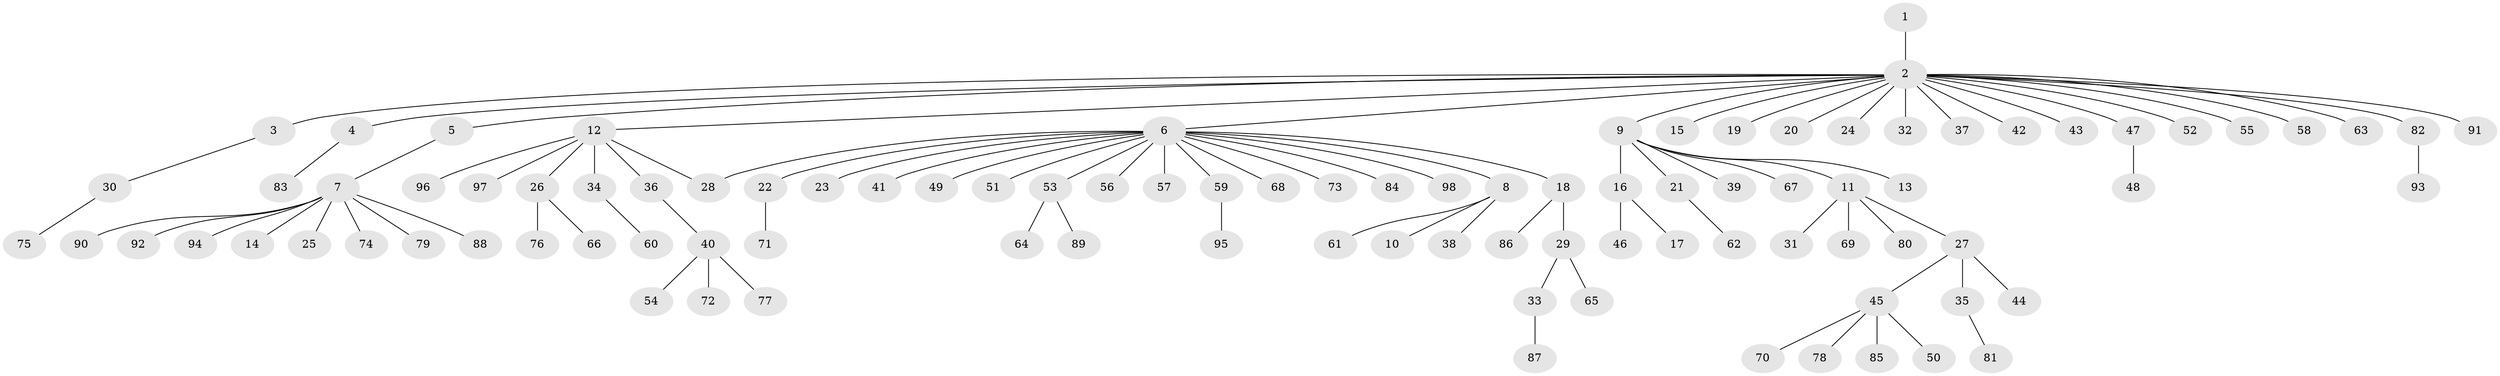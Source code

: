 // coarse degree distribution, {1: 0.8088235294117647, 22: 0.014705882352941176, 2: 0.10294117647058823, 17: 0.014705882352941176, 9: 0.014705882352941176, 3: 0.014705882352941176, 10: 0.014705882352941176, 6: 0.014705882352941176}
// Generated by graph-tools (version 1.1) at 2025/18/03/04/25 18:18:05]
// undirected, 98 vertices, 98 edges
graph export_dot {
graph [start="1"]
  node [color=gray90,style=filled];
  1;
  2;
  3;
  4;
  5;
  6;
  7;
  8;
  9;
  10;
  11;
  12;
  13;
  14;
  15;
  16;
  17;
  18;
  19;
  20;
  21;
  22;
  23;
  24;
  25;
  26;
  27;
  28;
  29;
  30;
  31;
  32;
  33;
  34;
  35;
  36;
  37;
  38;
  39;
  40;
  41;
  42;
  43;
  44;
  45;
  46;
  47;
  48;
  49;
  50;
  51;
  52;
  53;
  54;
  55;
  56;
  57;
  58;
  59;
  60;
  61;
  62;
  63;
  64;
  65;
  66;
  67;
  68;
  69;
  70;
  71;
  72;
  73;
  74;
  75;
  76;
  77;
  78;
  79;
  80;
  81;
  82;
  83;
  84;
  85;
  86;
  87;
  88;
  89;
  90;
  91;
  92;
  93;
  94;
  95;
  96;
  97;
  98;
  1 -- 2;
  2 -- 3;
  2 -- 4;
  2 -- 5;
  2 -- 6;
  2 -- 9;
  2 -- 12;
  2 -- 15;
  2 -- 19;
  2 -- 20;
  2 -- 24;
  2 -- 32;
  2 -- 37;
  2 -- 42;
  2 -- 43;
  2 -- 47;
  2 -- 52;
  2 -- 55;
  2 -- 58;
  2 -- 63;
  2 -- 82;
  2 -- 91;
  3 -- 30;
  4 -- 83;
  5 -- 7;
  6 -- 8;
  6 -- 18;
  6 -- 22;
  6 -- 23;
  6 -- 28;
  6 -- 41;
  6 -- 49;
  6 -- 51;
  6 -- 53;
  6 -- 56;
  6 -- 57;
  6 -- 59;
  6 -- 68;
  6 -- 73;
  6 -- 84;
  6 -- 98;
  7 -- 14;
  7 -- 25;
  7 -- 74;
  7 -- 79;
  7 -- 88;
  7 -- 90;
  7 -- 92;
  7 -- 94;
  8 -- 10;
  8 -- 38;
  8 -- 61;
  9 -- 11;
  9 -- 13;
  9 -- 16;
  9 -- 21;
  9 -- 39;
  9 -- 67;
  11 -- 27;
  11 -- 31;
  11 -- 69;
  11 -- 80;
  12 -- 26;
  12 -- 28;
  12 -- 34;
  12 -- 36;
  12 -- 96;
  12 -- 97;
  16 -- 17;
  16 -- 46;
  18 -- 29;
  18 -- 86;
  21 -- 62;
  22 -- 71;
  26 -- 66;
  26 -- 76;
  27 -- 35;
  27 -- 44;
  27 -- 45;
  29 -- 33;
  29 -- 65;
  30 -- 75;
  33 -- 87;
  34 -- 60;
  35 -- 81;
  36 -- 40;
  40 -- 54;
  40 -- 72;
  40 -- 77;
  45 -- 50;
  45 -- 70;
  45 -- 78;
  45 -- 85;
  47 -- 48;
  53 -- 64;
  53 -- 89;
  59 -- 95;
  82 -- 93;
}
